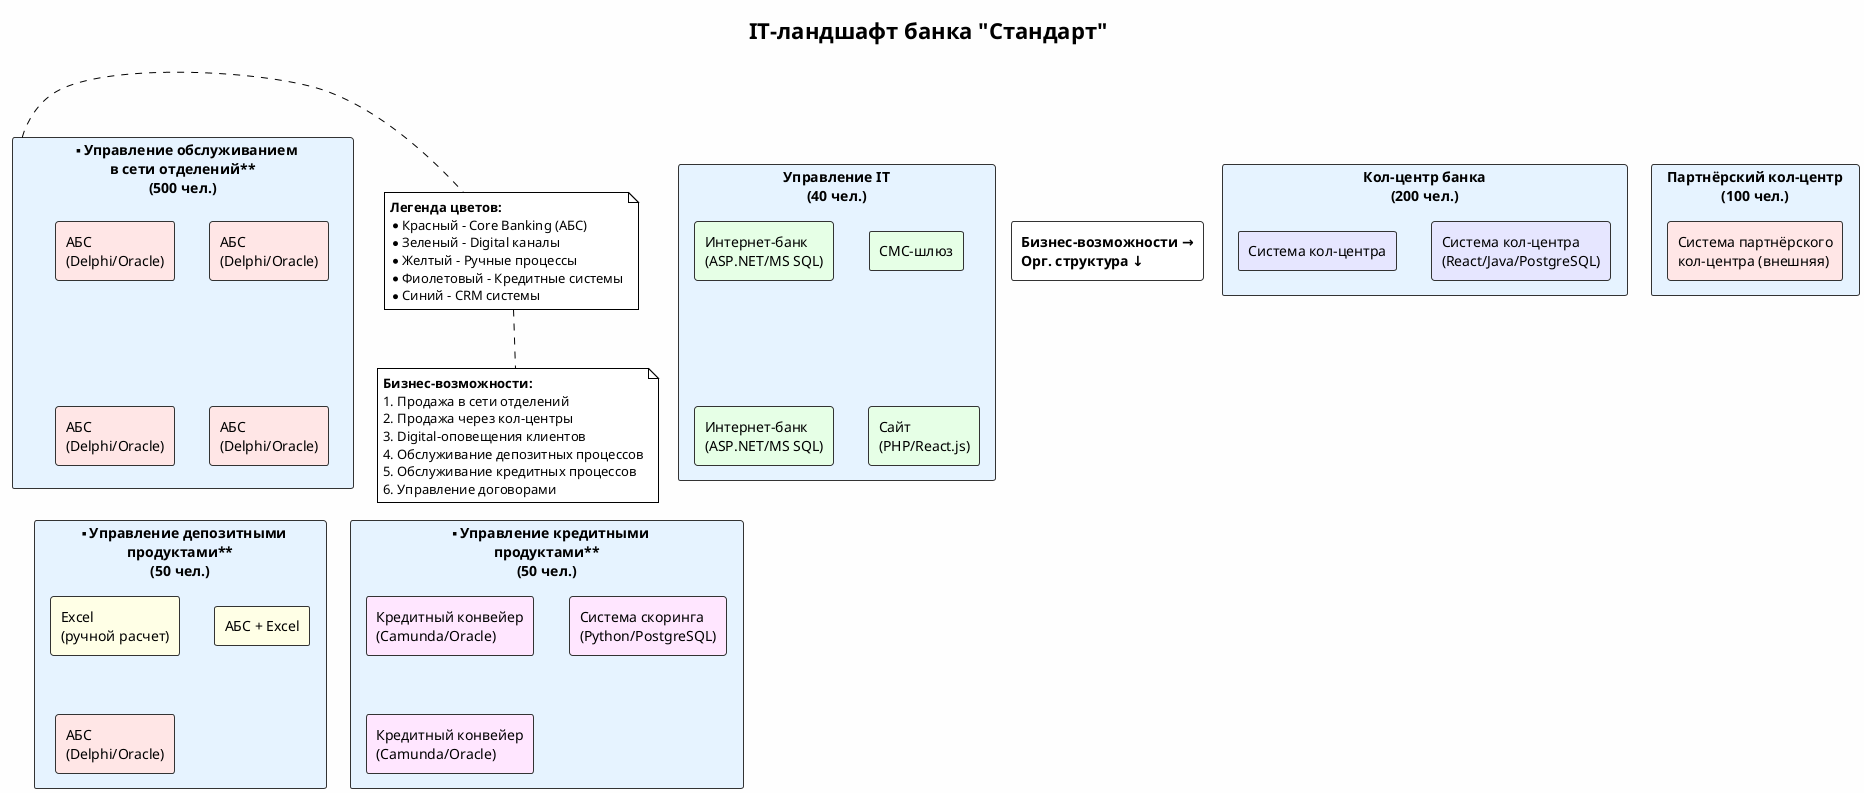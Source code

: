 @startuml it_landscape
!theme plain
title IT-ландшафт банка "Стандарт"
skinparam backgroundColor #FEFEFE
skinparam rectangleBorderColor #333333
skinparam rectangleBackgroundColor #FFFFCC

' Define the matrix layout
rectangle "**Бизнес-возможности →**\n**Орг. структура ↓**" as header #white

' Row 1: Управление обслуживанием в сети отделений
rectangle "**Управление обслуживанием\nв сети отделений**\n(500 чел.)" as dept1 #E6F3FF {
  rectangle "АБС\n(Delphi/Oracle)" as abs1 #FFE6E6
  rectangle "АБС\n(Delphi/Oracle)" as abs2 #FFE6E6
  rectangle "АБС\n(Delphi/Oracle)" as abs3 #FFE6E6
  rectangle "АБС\n(Delphi/Oracle)" as abs4 #FFE6E6
}

' Row 2: Управление IT
rectangle "**Управление IT**\n(40 чел.)" as dept2 #E6F3FF {
  rectangle "Интернет-банк\n(ASP.NET/MS SQL)" as ib1 #E6FFE6
  rectangle "СМС-шлюз" as sms #E6FFE6
  rectangle "Интернет-банк\n(ASP.NET/MS SQL)" as ib2 #E6FFE6
  rectangle "Сайт\n(PHP/React.js)" as site #E6FFE6
}

' Row 3: Управление депозитными продуктами
rectangle "**Управление депозитными\nпродуктами**\n(50 чел.)" as dept3 #E6F3FF {
  rectangle "Excel\n(ручной расчет)" as excel1 #FFFFE6
  rectangle "АБС + Excel" as abs_excel #FFFFE6
  rectangle "АБС\n(Delphi/Oracle)" as abs5 #FFE6E6
}

' Row 4: Управление кредитными продуктами
rectangle "**Управление кредитными\nпродуктами**\n(50 чел.)" as dept4 #E6F3FF {
  rectangle "Кредитный конвейер\n(Camunda/Oracle)" as credit1 #FFE6FF
  rectangle "Система скоринга\n(Python/PostgreSQL)" as scoring #FFE6FF
  rectangle "Кредитный конвейер\n(Camunda/Oracle)" as credit2 #FFE6FF
}

' Row 5: Кол-центр банка
rectangle "**Кол-центр банка**\n(200 чел.)" as dept5 #E6F3FF {
  rectangle "Система кол-центра\n(React/Java/PostgreSQL)" as cc1 #E6E6FF
  rectangle "Система кол-центра" as cc2 #E6E6FF
}

' Row 6: Партнёрский кол-центр
rectangle "**Партнёрский кол-центр**\n(100 чел.)" as dept6 #E6F3FF {
  rectangle "Система партнёрского\nкол-центра (внешняя)" as pcc #FFE6E6
}

note right of dept1
  **Легенда цветов:**
  * Красный - Core Banking (АБС)
  * Зеленый - Digital каналы
  * Желтый - Ручные процессы
  * Фиолетовый - Кредитные системы
  * Синий - CRM системы
end note

note bottom
  **Бизнес-возможности:**
  1. Продажа в сети отделений
  2. Продажа через кол-центры
  3. Digital-оповещения клиентов
  4. Обслуживание депозитных процессов
  5. Обслуживание кредитных процессов
  6. Управление договорами
end note

@enduml
